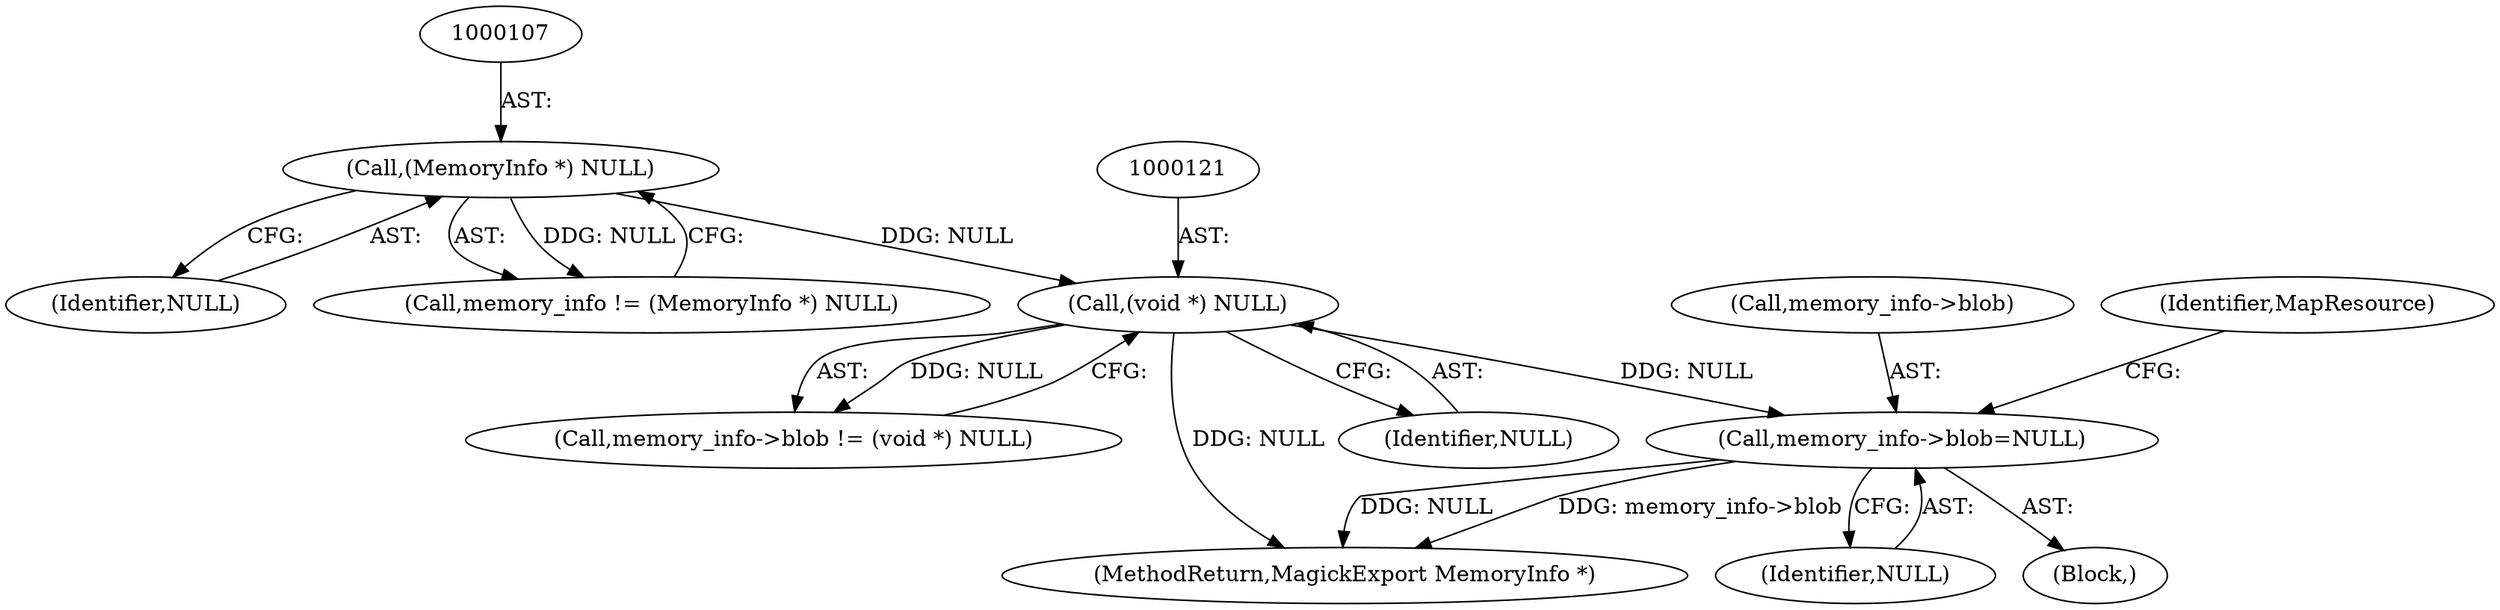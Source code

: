 digraph "0_ImageMagick_0f6fc2d5bf8f500820c3dbcf0d23ee14f2d9f734_0@pointer" {
"1000155" [label="(Call,memory_info->blob=NULL)"];
"1000120" [label="(Call,(void *) NULL)"];
"1000106" [label="(Call,(MemoryInfo *) NULL)"];
"1000122" [label="(Identifier,NULL)"];
"1000155" [label="(Call,memory_info->blob=NULL)"];
"1000108" [label="(Identifier,NULL)"];
"1000120" [label="(Call,(void *) NULL)"];
"1000106" [label="(Call,(MemoryInfo *) NULL)"];
"1000156" [label="(Call,memory_info->blob)"];
"1000161" [label="(Identifier,MapResource)"];
"1000116" [label="(Call,memory_info->blob != (void *) NULL)"];
"1000104" [label="(Call,memory_info != (MemoryInfo *) NULL)"];
"1000145" [label="(Block,)"];
"1000204" [label="(MethodReturn,MagickExport MemoryInfo *)"];
"1000159" [label="(Identifier,NULL)"];
"1000155" -> "1000145"  [label="AST: "];
"1000155" -> "1000159"  [label="CFG: "];
"1000156" -> "1000155"  [label="AST: "];
"1000159" -> "1000155"  [label="AST: "];
"1000161" -> "1000155"  [label="CFG: "];
"1000155" -> "1000204"  [label="DDG: NULL"];
"1000155" -> "1000204"  [label="DDG: memory_info->blob"];
"1000120" -> "1000155"  [label="DDG: NULL"];
"1000120" -> "1000116"  [label="AST: "];
"1000120" -> "1000122"  [label="CFG: "];
"1000121" -> "1000120"  [label="AST: "];
"1000122" -> "1000120"  [label="AST: "];
"1000116" -> "1000120"  [label="CFG: "];
"1000120" -> "1000204"  [label="DDG: NULL"];
"1000120" -> "1000116"  [label="DDG: NULL"];
"1000106" -> "1000120"  [label="DDG: NULL"];
"1000106" -> "1000104"  [label="AST: "];
"1000106" -> "1000108"  [label="CFG: "];
"1000107" -> "1000106"  [label="AST: "];
"1000108" -> "1000106"  [label="AST: "];
"1000104" -> "1000106"  [label="CFG: "];
"1000106" -> "1000104"  [label="DDG: NULL"];
}
